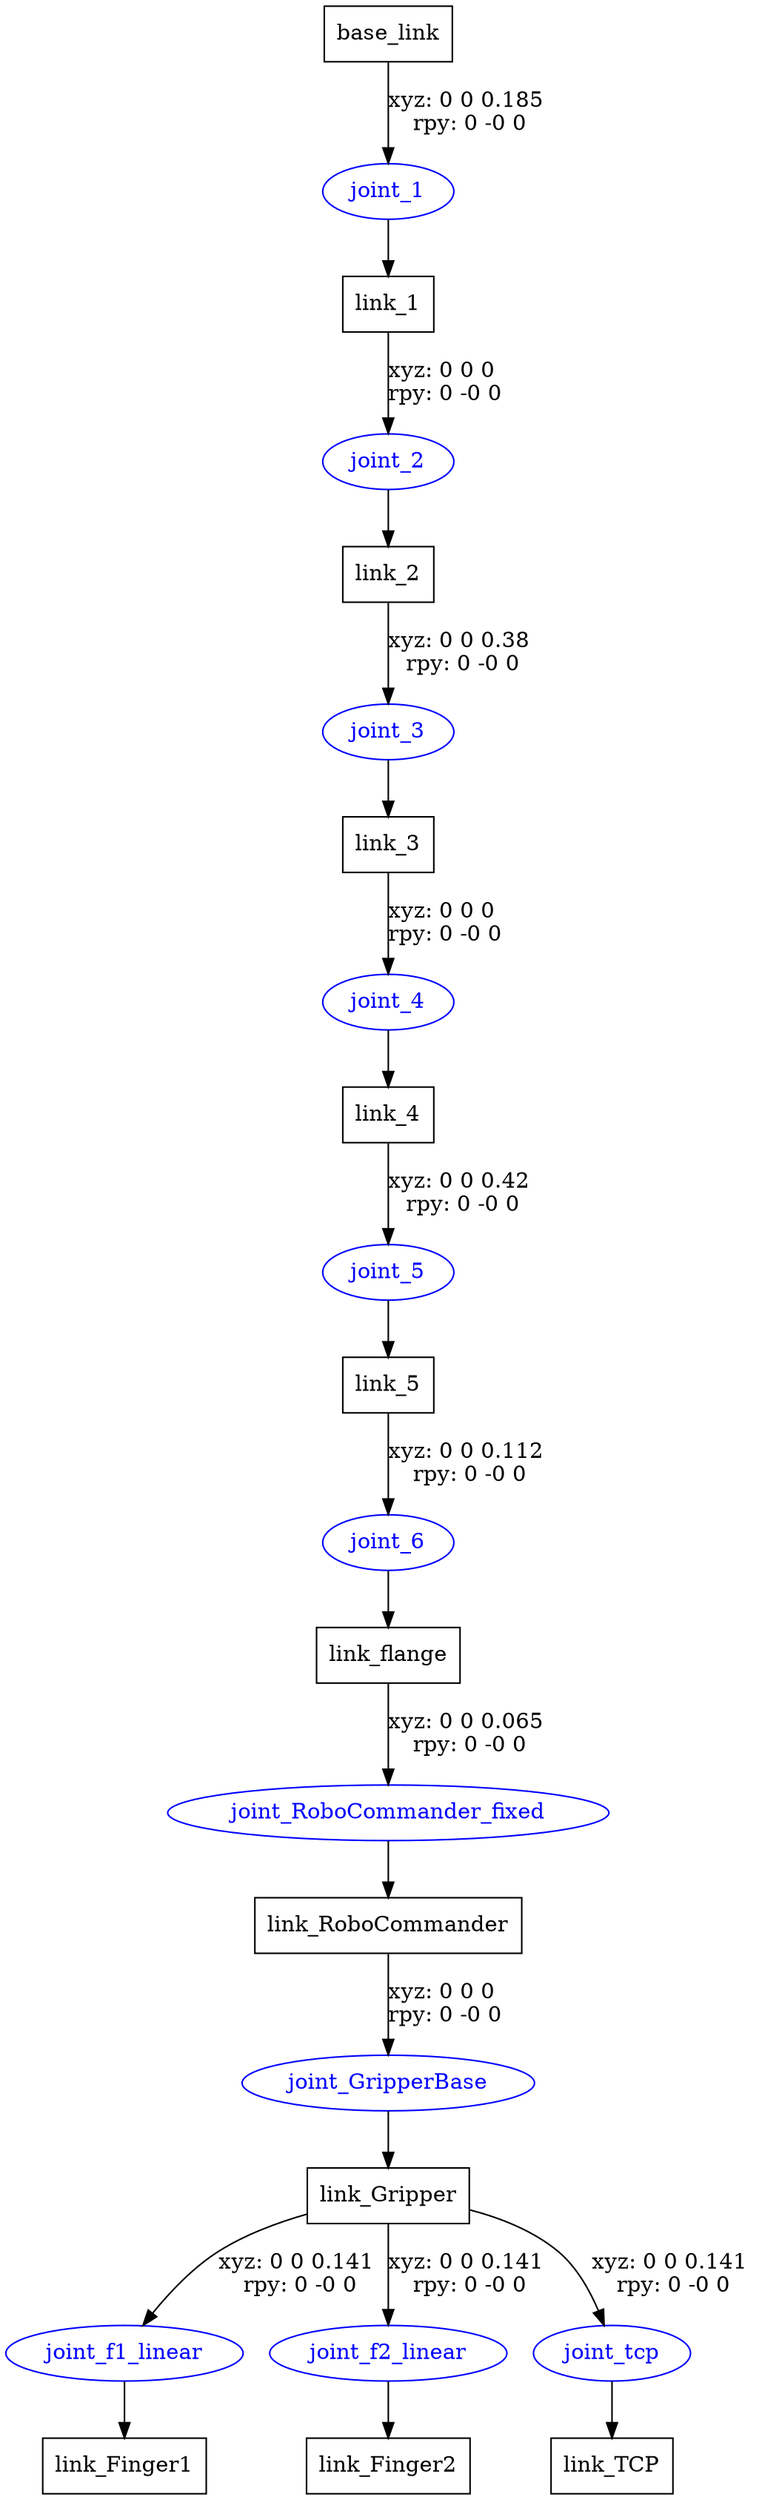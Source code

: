 digraph G {
node [shape=box];
"base_link" [label="base_link"];
"link_1" [label="link_1"];
"link_2" [label="link_2"];
"link_3" [label="link_3"];
"link_4" [label="link_4"];
"link_5" [label="link_5"];
"link_flange" [label="link_flange"];
"link_RoboCommander" [label="link_RoboCommander"];
"link_Gripper" [label="link_Gripper"];
"link_Finger1" [label="link_Finger1"];
"link_Finger2" [label="link_Finger2"];
"link_TCP" [label="link_TCP"];
node [shape=ellipse, color=blue, fontcolor=blue];
"base_link" -> "joint_1" [label="xyz: 0 0 0.185 \nrpy: 0 -0 0"]
"joint_1" -> "link_1"
"link_1" -> "joint_2" [label="xyz: 0 0 0 \nrpy: 0 -0 0"]
"joint_2" -> "link_2"
"link_2" -> "joint_3" [label="xyz: 0 0 0.38 \nrpy: 0 -0 0"]
"joint_3" -> "link_3"
"link_3" -> "joint_4" [label="xyz: 0 0 0 \nrpy: 0 -0 0"]
"joint_4" -> "link_4"
"link_4" -> "joint_5" [label="xyz: 0 0 0.42 \nrpy: 0 -0 0"]
"joint_5" -> "link_5"
"link_5" -> "joint_6" [label="xyz: 0 0 0.112 \nrpy: 0 -0 0"]
"joint_6" -> "link_flange"
"link_flange" -> "joint_RoboCommander_fixed" [label="xyz: 0 0 0.065 \nrpy: 0 -0 0"]
"joint_RoboCommander_fixed" -> "link_RoboCommander"
"link_RoboCommander" -> "joint_GripperBase" [label="xyz: 0 0 0 \nrpy: 0 -0 0"]
"joint_GripperBase" -> "link_Gripper"
"link_Gripper" -> "joint_f1_linear" [label="xyz: 0 0 0.141 \nrpy: 0 -0 0"]
"joint_f1_linear" -> "link_Finger1"
"link_Gripper" -> "joint_f2_linear" [label="xyz: 0 0 0.141 \nrpy: 0 -0 0"]
"joint_f2_linear" -> "link_Finger2"
"link_Gripper" -> "joint_tcp" [label="xyz: 0 0 0.141 \nrpy: 0 -0 0"]
"joint_tcp" -> "link_TCP"
}
